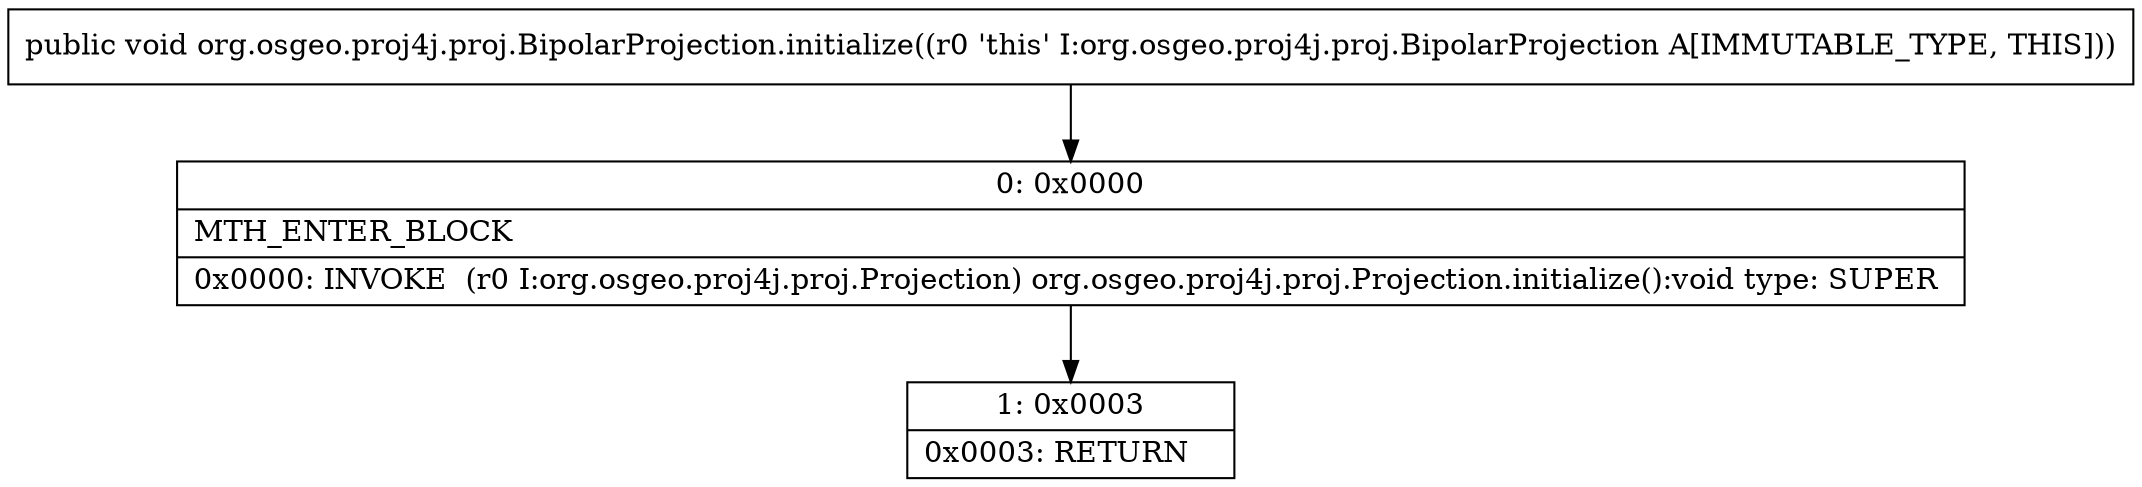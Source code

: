 digraph "CFG fororg.osgeo.proj4j.proj.BipolarProjection.initialize()V" {
Node_0 [shape=record,label="{0\:\ 0x0000|MTH_ENTER_BLOCK\l|0x0000: INVOKE  (r0 I:org.osgeo.proj4j.proj.Projection) org.osgeo.proj4j.proj.Projection.initialize():void type: SUPER \l}"];
Node_1 [shape=record,label="{1\:\ 0x0003|0x0003: RETURN   \l}"];
MethodNode[shape=record,label="{public void org.osgeo.proj4j.proj.BipolarProjection.initialize((r0 'this' I:org.osgeo.proj4j.proj.BipolarProjection A[IMMUTABLE_TYPE, THIS])) }"];
MethodNode -> Node_0;
Node_0 -> Node_1;
}

